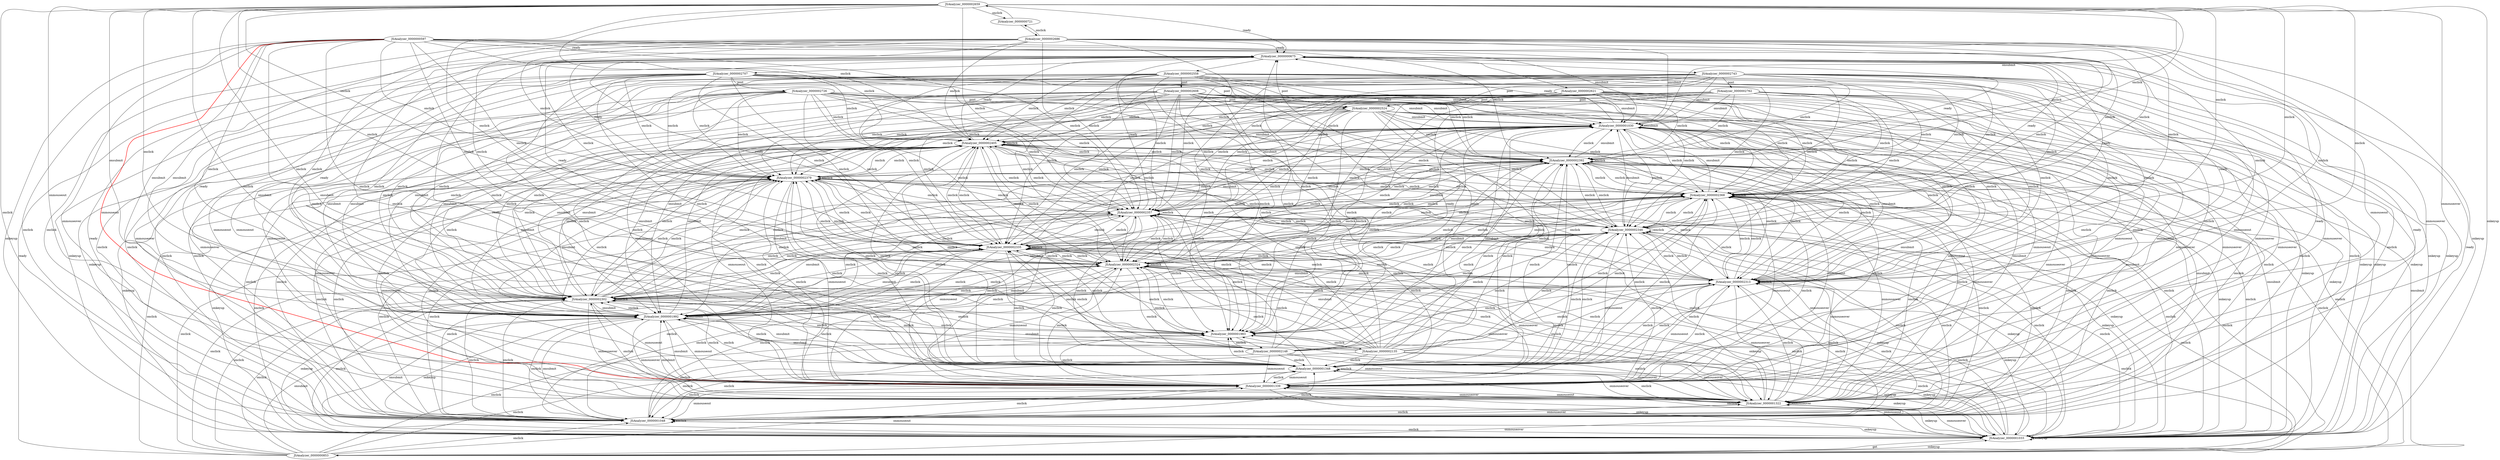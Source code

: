 digraph FSM {
JSAnalyzer_0000000597;
JSAnalyzer_0000000675;
JSAnalyzer_0000000721;
JSAnalyzer_0000000853;
JSAnalyzer_0000001030;
JSAnalyzer_0000001033;
JSAnalyzer_0000001048;
JSAnalyzer_0000001322;
JSAnalyzer_0000001339;
JSAnalyzer_0000001348;
JSAnalyzer_0000001983;
JSAnalyzer_0000001992;
JSAnalyzer_0000002135;
JSAnalyzer_0000002148;
JSAnalyzer_0000002302;
JSAnalyzer_0000002313;
JSAnalyzer_0000002324;
JSAnalyzer_0000002335;
JSAnalyzer_0000002346;
JSAnalyzer_0000002357;
JSAnalyzer_0000002368;
JSAnalyzer_0000002379;
JSAnalyzer_0000002392;
JSAnalyzer_0000002405;
JSAnalyzer_0000002524;
JSAnalyzer_0000002558;
JSAnalyzer_0000002608;
JSAnalyzer_0000002621;
JSAnalyzer_0000002659;
JSAnalyzer_0000002686;
JSAnalyzer_0000002707;
JSAnalyzer_0000002726;
JSAnalyzer_0000002743;
JSAnalyzer_0000002762;
JSAnalyzer_0000001983 -> JSAnalyzer_0000002135 []
JSAnalyzer_0000001983 -> JSAnalyzer_0000002148 []
JSAnalyzer_0000000675 -> JSAnalyzer_0000002558 []
JSAnalyzer_0000000675 -> JSAnalyzer_0000002621 []
JSAnalyzer_0000000721 -> JSAnalyzer_0000002659 []
JSAnalyzer_0000000721 -> JSAnalyzer_0000002686 []
JSAnalyzer_0000000675 -> JSAnalyzer_0000002707 []
JSAnalyzer_0000000675 -> JSAnalyzer_0000002743 []
JSAnalyzer_0000000597 -> JSAnalyzer_0000001030 [label="onsubmit"]
JSAnalyzer_0000000597 -> JSAnalyzer_0000001033 [label="onkeyup"]
JSAnalyzer_0000000597 -> JSAnalyzer_0000001048 [label="onclick"]
JSAnalyzer_0000000597 -> JSAnalyzer_0000001322 [label="onmouseover"]
JSAnalyzer_0000000597 -> JSAnalyzer_0000001339 [label="onmouseout",style=bold,color=red]
JSAnalyzer_0000000597 -> JSAnalyzer_0000001348 [label="onclick"]
JSAnalyzer_0000000597 -> JSAnalyzer_0000001983 [label="onclick"]
JSAnalyzer_0000000597 -> JSAnalyzer_0000001992 [label="onsubmit"]
JSAnalyzer_0000000597 -> JSAnalyzer_0000002302 [label="onclick"]
JSAnalyzer_0000000597 -> JSAnalyzer_0000002313 [label="onclick"]
JSAnalyzer_0000000597 -> JSAnalyzer_0000002324 [label="onclick"]
JSAnalyzer_0000000597 -> JSAnalyzer_0000002335 [label="onclick"]
JSAnalyzer_0000000597 -> JSAnalyzer_0000002346 [label="onclick"]
JSAnalyzer_0000000597 -> JSAnalyzer_0000002357 [label="onclick"]
JSAnalyzer_0000000597 -> JSAnalyzer_0000002368 [label="onclick"]
JSAnalyzer_0000000597 -> JSAnalyzer_0000002379 [label="onclick"]
JSAnalyzer_0000000597 -> JSAnalyzer_0000002392 [label="onclick"]
JSAnalyzer_0000000597 -> JSAnalyzer_0000002405 [label="onclick"]
JSAnalyzer_0000000597 -> JSAnalyzer_0000000675 [label="ready"]
JSAnalyzer_0000000853 -> JSAnalyzer_0000001030 [label="onsubmit"]
JSAnalyzer_0000000853 -> JSAnalyzer_0000001033 [label="onkeyup"]
JSAnalyzer_0000000853 -> JSAnalyzer_0000001048 [label="onclick"]
JSAnalyzer_0000000853 -> JSAnalyzer_0000001322 [label="onmouseover"]
JSAnalyzer_0000000853 -> JSAnalyzer_0000001339 [label="onmouseout"]
JSAnalyzer_0000000853 -> JSAnalyzer_0000001348 [label="onclick"]
JSAnalyzer_0000000853 -> JSAnalyzer_0000001983 [label="onclick"]
JSAnalyzer_0000000853 -> JSAnalyzer_0000001992 [label="onsubmit"]
JSAnalyzer_0000000853 -> JSAnalyzer_0000002302 [label="onclick"]
JSAnalyzer_0000000853 -> JSAnalyzer_0000002313 [label="onclick"]
JSAnalyzer_0000000853 -> JSAnalyzer_0000002324 [label="onclick"]
JSAnalyzer_0000000853 -> JSAnalyzer_0000002335 [label="onclick"]
JSAnalyzer_0000000853 -> JSAnalyzer_0000002346 [label="onclick"]
JSAnalyzer_0000000853 -> JSAnalyzer_0000002357 [label="onclick"]
JSAnalyzer_0000000853 -> JSAnalyzer_0000002368 [label="onclick"]
JSAnalyzer_0000000853 -> JSAnalyzer_0000002379 [label="onclick"]
JSAnalyzer_0000000853 -> JSAnalyzer_0000002392 [label="onclick"]
JSAnalyzer_0000000853 -> JSAnalyzer_0000002405 [label="onclick"]
JSAnalyzer_0000000853 -> JSAnalyzer_0000000675 [label="ready"]
JSAnalyzer_0000001030 -> JSAnalyzer_0000001030 [label="onsubmit"]
JSAnalyzer_0000001030 -> JSAnalyzer_0000001033 [label="onkeyup"]
JSAnalyzer_0000001030 -> JSAnalyzer_0000001048 [label="onclick"]
JSAnalyzer_0000001030 -> JSAnalyzer_0000001322 [label="onmouseover"]
JSAnalyzer_0000001030 -> JSAnalyzer_0000001339 [label="onmouseout"]
JSAnalyzer_0000001030 -> JSAnalyzer_0000001348 [label="onclick"]
JSAnalyzer_0000001030 -> JSAnalyzer_0000001983 [label="onclick"]
JSAnalyzer_0000001030 -> JSAnalyzer_0000001992 [label="onsubmit"]
JSAnalyzer_0000001030 -> JSAnalyzer_0000002302 [label="onclick"]
JSAnalyzer_0000001030 -> JSAnalyzer_0000002313 [label="onclick"]
JSAnalyzer_0000001030 -> JSAnalyzer_0000002324 [label="onclick"]
JSAnalyzer_0000001030 -> JSAnalyzer_0000002335 [label="onclick"]
JSAnalyzer_0000001030 -> JSAnalyzer_0000002346 [label="onclick"]
JSAnalyzer_0000001030 -> JSAnalyzer_0000002357 [label="onclick"]
JSAnalyzer_0000001030 -> JSAnalyzer_0000002368 [label="onclick"]
JSAnalyzer_0000001030 -> JSAnalyzer_0000002379 [label="onclick"]
JSAnalyzer_0000001030 -> JSAnalyzer_0000002392 [label="onclick"]
JSAnalyzer_0000001030 -> JSAnalyzer_0000002405 [label="onclick"]
JSAnalyzer_0000001030 -> JSAnalyzer_0000000675 [label="ready"]
JSAnalyzer_0000001033 -> JSAnalyzer_0000000853 [label="get"]
JSAnalyzer_0000001033 -> JSAnalyzer_0000001030 [label="onsubmit"]
JSAnalyzer_0000001033 -> JSAnalyzer_0000001033 [label="onkeyup"]
JSAnalyzer_0000001033 -> JSAnalyzer_0000001048 [label="onclick"]
JSAnalyzer_0000001033 -> JSAnalyzer_0000001322 [label="onmouseover"]
JSAnalyzer_0000001033 -> JSAnalyzer_0000001339 [label="onmouseout"]
JSAnalyzer_0000001033 -> JSAnalyzer_0000001348 [label="onclick"]
JSAnalyzer_0000001033 -> JSAnalyzer_0000001983 [label="onclick"]
JSAnalyzer_0000001033 -> JSAnalyzer_0000001992 [label="onsubmit"]
JSAnalyzer_0000001033 -> JSAnalyzer_0000002302 [label="onclick"]
JSAnalyzer_0000001033 -> JSAnalyzer_0000002313 [label="onclick"]
JSAnalyzer_0000001033 -> JSAnalyzer_0000002324 [label="onclick"]
JSAnalyzer_0000001033 -> JSAnalyzer_0000002335 [label="onclick"]
JSAnalyzer_0000001033 -> JSAnalyzer_0000002346 [label="onclick"]
JSAnalyzer_0000001033 -> JSAnalyzer_0000002357 [label="onclick"]
JSAnalyzer_0000001033 -> JSAnalyzer_0000002368 [label="onclick"]
JSAnalyzer_0000001033 -> JSAnalyzer_0000002379 [label="onclick"]
JSAnalyzer_0000001033 -> JSAnalyzer_0000002392 [label="onclick"]
JSAnalyzer_0000001033 -> JSAnalyzer_0000002405 [label="onclick"]
JSAnalyzer_0000001033 -> JSAnalyzer_0000000675 [label="ready"]
JSAnalyzer_0000001048 -> JSAnalyzer_0000001030 [label="onsubmit"]
JSAnalyzer_0000001048 -> JSAnalyzer_0000001033 [label="onkeyup"]
JSAnalyzer_0000001048 -> JSAnalyzer_0000001048 [label="onclick"]
JSAnalyzer_0000001048 -> JSAnalyzer_0000001322 [label="onmouseover"]
JSAnalyzer_0000001048 -> JSAnalyzer_0000001339 [label="onmouseout"]
JSAnalyzer_0000001048 -> JSAnalyzer_0000001348 [label="onclick"]
JSAnalyzer_0000001048 -> JSAnalyzer_0000001983 [label="onclick"]
JSAnalyzer_0000001048 -> JSAnalyzer_0000001992 [label="onsubmit"]
JSAnalyzer_0000001048 -> JSAnalyzer_0000002302 [label="onclick"]
JSAnalyzer_0000001048 -> JSAnalyzer_0000002313 [label="onclick"]
JSAnalyzer_0000001048 -> JSAnalyzer_0000002324 [label="onclick"]
JSAnalyzer_0000001048 -> JSAnalyzer_0000002335 [label="onclick"]
JSAnalyzer_0000001048 -> JSAnalyzer_0000002346 [label="onclick"]
JSAnalyzer_0000001048 -> JSAnalyzer_0000002357 [label="onclick"]
JSAnalyzer_0000001048 -> JSAnalyzer_0000002368 [label="onclick"]
JSAnalyzer_0000001048 -> JSAnalyzer_0000002379 [label="onclick"]
JSAnalyzer_0000001048 -> JSAnalyzer_0000002392 [label="onclick"]
JSAnalyzer_0000001048 -> JSAnalyzer_0000002405 [label="onclick"]
JSAnalyzer_0000001048 -> JSAnalyzer_0000000675 [label="ready"]
JSAnalyzer_0000001322 -> JSAnalyzer_0000001030 [label="onsubmit"]
JSAnalyzer_0000001322 -> JSAnalyzer_0000001033 [label="onkeyup"]
JSAnalyzer_0000001322 -> JSAnalyzer_0000001048 [label="onclick"]
JSAnalyzer_0000001322 -> JSAnalyzer_0000001322 [label="onmouseover"]
JSAnalyzer_0000001322 -> JSAnalyzer_0000001339 [label="onmouseout"]
JSAnalyzer_0000001322 -> JSAnalyzer_0000001348 [label="onclick"]
JSAnalyzer_0000001322 -> JSAnalyzer_0000001983 [label="onclick"]
JSAnalyzer_0000001322 -> JSAnalyzer_0000001992 [label="onsubmit"]
JSAnalyzer_0000001322 -> JSAnalyzer_0000002302 [label="onclick"]
JSAnalyzer_0000001322 -> JSAnalyzer_0000002313 [label="onclick"]
JSAnalyzer_0000001322 -> JSAnalyzer_0000002324 [label="onclick"]
JSAnalyzer_0000001322 -> JSAnalyzer_0000002335 [label="onclick"]
JSAnalyzer_0000001322 -> JSAnalyzer_0000002346 [label="onclick"]
JSAnalyzer_0000001322 -> JSAnalyzer_0000002357 [label="onclick"]
JSAnalyzer_0000001322 -> JSAnalyzer_0000002368 [label="onclick"]
JSAnalyzer_0000001322 -> JSAnalyzer_0000002379 [label="onclick"]
JSAnalyzer_0000001322 -> JSAnalyzer_0000002392 [label="onclick"]
JSAnalyzer_0000001322 -> JSAnalyzer_0000002405 [label="onclick"]
JSAnalyzer_0000001322 -> JSAnalyzer_0000000675 [label="ready"]
JSAnalyzer_0000001339 -> JSAnalyzer_0000001030 [label="onsubmit"]
JSAnalyzer_0000001339 -> JSAnalyzer_0000001033 [label="onkeyup"]
JSAnalyzer_0000001339 -> JSAnalyzer_0000001048 [label="onclick"]
JSAnalyzer_0000001339 -> JSAnalyzer_0000001322 [label="onmouseover"]
JSAnalyzer_0000001339 -> JSAnalyzer_0000001339 [label="onmouseout"]
JSAnalyzer_0000001339 -> JSAnalyzer_0000001348 [label="onclick"]
JSAnalyzer_0000001339 -> JSAnalyzer_0000001983 [label="onclick"]
JSAnalyzer_0000001339 -> JSAnalyzer_0000001992 [label="onsubmit"]
JSAnalyzer_0000001339 -> JSAnalyzer_0000002302 [label="onclick"]
JSAnalyzer_0000001339 -> JSAnalyzer_0000002313 [label="onclick"]
JSAnalyzer_0000001339 -> JSAnalyzer_0000002324 [label="onclick"]
JSAnalyzer_0000001339 -> JSAnalyzer_0000002335 [label="onclick"]
JSAnalyzer_0000001339 -> JSAnalyzer_0000002346 [label="onclick"]
JSAnalyzer_0000001339 -> JSAnalyzer_0000002357 [label="onclick"]
JSAnalyzer_0000001339 -> JSAnalyzer_0000002368 [label="onclick"]
JSAnalyzer_0000001339 -> JSAnalyzer_0000002379 [label="onclick"]
JSAnalyzer_0000001339 -> JSAnalyzer_0000002392 [label="onclick"]
JSAnalyzer_0000001339 -> JSAnalyzer_0000002405 [label="onclick"]
JSAnalyzer_0000001339 -> JSAnalyzer_0000000675 [label="ready"]
JSAnalyzer_0000001348 -> JSAnalyzer_0000001030 [label="onsubmit"]
JSAnalyzer_0000001348 -> JSAnalyzer_0000001033 [label="onkeyup"]
JSAnalyzer_0000001348 -> JSAnalyzer_0000001048 [label="onclick"]
JSAnalyzer_0000001348 -> JSAnalyzer_0000001322 [label="onmouseover"]
JSAnalyzer_0000001348 -> JSAnalyzer_0000001339 [label="onmouseout"]
JSAnalyzer_0000001348 -> JSAnalyzer_0000001348 [label="onclick"]
JSAnalyzer_0000001348 -> JSAnalyzer_0000001983 [label="onclick"]
JSAnalyzer_0000001348 -> JSAnalyzer_0000001992 [label="onsubmit"]
JSAnalyzer_0000001348 -> JSAnalyzer_0000002302 [label="onclick"]
JSAnalyzer_0000001348 -> JSAnalyzer_0000002313 [label="onclick"]
JSAnalyzer_0000001348 -> JSAnalyzer_0000002324 [label="onclick"]
JSAnalyzer_0000001348 -> JSAnalyzer_0000002335 [label="onclick"]
JSAnalyzer_0000001348 -> JSAnalyzer_0000002346 [label="onclick"]
JSAnalyzer_0000001348 -> JSAnalyzer_0000002357 [label="onclick"]
JSAnalyzer_0000001348 -> JSAnalyzer_0000002368 [label="onclick"]
JSAnalyzer_0000001348 -> JSAnalyzer_0000002379 [label="onclick"]
JSAnalyzer_0000001348 -> JSAnalyzer_0000002392 [label="onclick"]
JSAnalyzer_0000001348 -> JSAnalyzer_0000002405 [label="onclick"]
JSAnalyzer_0000001348 -> JSAnalyzer_0000000675 [label="ready"]
JSAnalyzer_0000001992 -> JSAnalyzer_0000001030 [label="onsubmit"]
JSAnalyzer_0000001992 -> JSAnalyzer_0000001033 [label="onkeyup"]
JSAnalyzer_0000001992 -> JSAnalyzer_0000001048 [label="onclick"]
JSAnalyzer_0000001992 -> JSAnalyzer_0000001322 [label="onmouseover"]
JSAnalyzer_0000001992 -> JSAnalyzer_0000001339 [label="onmouseout"]
JSAnalyzer_0000001992 -> JSAnalyzer_0000001348 [label="onclick"]
JSAnalyzer_0000001992 -> JSAnalyzer_0000001983 [label="onclick"]
JSAnalyzer_0000001992 -> JSAnalyzer_0000001992 [label="onsubmit"]
JSAnalyzer_0000001992 -> JSAnalyzer_0000002302 [label="onclick"]
JSAnalyzer_0000001992 -> JSAnalyzer_0000002313 [label="onclick"]
JSAnalyzer_0000001992 -> JSAnalyzer_0000002324 [label="onclick"]
JSAnalyzer_0000001992 -> JSAnalyzer_0000002335 [label="onclick"]
JSAnalyzer_0000001992 -> JSAnalyzer_0000002346 [label="onclick"]
JSAnalyzer_0000001992 -> JSAnalyzer_0000002357 [label="onclick"]
JSAnalyzer_0000001992 -> JSAnalyzer_0000002368 [label="onclick"]
JSAnalyzer_0000001992 -> JSAnalyzer_0000002379 [label="onclick"]
JSAnalyzer_0000001992 -> JSAnalyzer_0000002392 [label="onclick"]
JSAnalyzer_0000001992 -> JSAnalyzer_0000002405 [label="onclick"]
JSAnalyzer_0000001992 -> JSAnalyzer_0000000675 [label="ready"]
JSAnalyzer_0000002135 -> JSAnalyzer_0000001030 [label="onsubmit"]
JSAnalyzer_0000002135 -> JSAnalyzer_0000001033 [label="onkeyup"]
JSAnalyzer_0000002135 -> JSAnalyzer_0000001048 [label="onclick"]
JSAnalyzer_0000002135 -> JSAnalyzer_0000001322 [label="onmouseover"]
JSAnalyzer_0000002135 -> JSAnalyzer_0000001339 [label="onmouseout"]
JSAnalyzer_0000002135 -> JSAnalyzer_0000001348 [label="onclick"]
JSAnalyzer_0000002135 -> JSAnalyzer_0000001983 [label="onclick"]
JSAnalyzer_0000002135 -> JSAnalyzer_0000001992 [label="onsubmit"]
JSAnalyzer_0000002135 -> JSAnalyzer_0000002302 [label="onclick"]
JSAnalyzer_0000002135 -> JSAnalyzer_0000002313 [label="onclick"]
JSAnalyzer_0000002135 -> JSAnalyzer_0000002324 [label="onclick"]
JSAnalyzer_0000002135 -> JSAnalyzer_0000002335 [label="onclick"]
JSAnalyzer_0000002135 -> JSAnalyzer_0000002346 [label="onclick"]
JSAnalyzer_0000002135 -> JSAnalyzer_0000002357 [label="onclick"]
JSAnalyzer_0000002135 -> JSAnalyzer_0000002368 [label="onclick"]
JSAnalyzer_0000002135 -> JSAnalyzer_0000002379 [label="onclick"]
JSAnalyzer_0000002135 -> JSAnalyzer_0000002392 [label="onclick"]
JSAnalyzer_0000002135 -> JSAnalyzer_0000002405 [label="onclick"]
JSAnalyzer_0000002135 -> JSAnalyzer_0000000675 [label="ready"]
JSAnalyzer_0000002148 -> JSAnalyzer_0000001030 [label="onsubmit"]
JSAnalyzer_0000002148 -> JSAnalyzer_0000001033 [label="onkeyup"]
JSAnalyzer_0000002148 -> JSAnalyzer_0000001048 [label="onclick"]
JSAnalyzer_0000002148 -> JSAnalyzer_0000001322 [label="onmouseover"]
JSAnalyzer_0000002148 -> JSAnalyzer_0000001339 [label="onmouseout"]
JSAnalyzer_0000002148 -> JSAnalyzer_0000001348 [label="onclick"]
JSAnalyzer_0000002148 -> JSAnalyzer_0000001983 [label="onclick"]
JSAnalyzer_0000002148 -> JSAnalyzer_0000001992 [label="onsubmit"]
JSAnalyzer_0000002148 -> JSAnalyzer_0000002302 [label="onclick"]
JSAnalyzer_0000002148 -> JSAnalyzer_0000002313 [label="onclick"]
JSAnalyzer_0000002148 -> JSAnalyzer_0000002324 [label="onclick"]
JSAnalyzer_0000002148 -> JSAnalyzer_0000002335 [label="onclick"]
JSAnalyzer_0000002148 -> JSAnalyzer_0000002346 [label="onclick"]
JSAnalyzer_0000002148 -> JSAnalyzer_0000002357 [label="onclick"]
JSAnalyzer_0000002148 -> JSAnalyzer_0000002368 [label="onclick"]
JSAnalyzer_0000002148 -> JSAnalyzer_0000002379 [label="onclick"]
JSAnalyzer_0000002148 -> JSAnalyzer_0000002392 [label="onclick"]
JSAnalyzer_0000002148 -> JSAnalyzer_0000002405 [label="onclick"]
JSAnalyzer_0000002148 -> JSAnalyzer_0000000675 [label="ready"]
JSAnalyzer_0000002302 -> JSAnalyzer_0000001030 [label="onsubmit"]
JSAnalyzer_0000002302 -> JSAnalyzer_0000001033 [label="onkeyup"]
JSAnalyzer_0000002302 -> JSAnalyzer_0000001048 [label="onclick"]
JSAnalyzer_0000002302 -> JSAnalyzer_0000001322 [label="onmouseover"]
JSAnalyzer_0000002302 -> JSAnalyzer_0000001339 [label="onmouseout"]
JSAnalyzer_0000002302 -> JSAnalyzer_0000001348 [label="onclick"]
JSAnalyzer_0000002302 -> JSAnalyzer_0000001983 [label="onclick"]
JSAnalyzer_0000002302 -> JSAnalyzer_0000001992 [label="onsubmit"]
JSAnalyzer_0000002302 -> JSAnalyzer_0000002302 [label="onclick"]
JSAnalyzer_0000002302 -> JSAnalyzer_0000002313 [label="onclick"]
JSAnalyzer_0000002302 -> JSAnalyzer_0000002324 [label="onclick"]
JSAnalyzer_0000002302 -> JSAnalyzer_0000002335 [label="onclick"]
JSAnalyzer_0000002302 -> JSAnalyzer_0000002346 [label="onclick"]
JSAnalyzer_0000002302 -> JSAnalyzer_0000002357 [label="onclick"]
JSAnalyzer_0000002302 -> JSAnalyzer_0000002368 [label="onclick"]
JSAnalyzer_0000002302 -> JSAnalyzer_0000002379 [label="onclick"]
JSAnalyzer_0000002302 -> JSAnalyzer_0000002392 [label="onclick"]
JSAnalyzer_0000002302 -> JSAnalyzer_0000002405 [label="onclick"]
JSAnalyzer_0000002302 -> JSAnalyzer_0000000675 [label="ready"]
JSAnalyzer_0000002313 -> JSAnalyzer_0000001030 [label="onsubmit"]
JSAnalyzer_0000002313 -> JSAnalyzer_0000001033 [label="onkeyup"]
JSAnalyzer_0000002313 -> JSAnalyzer_0000001048 [label="onclick"]
JSAnalyzer_0000002313 -> JSAnalyzer_0000001322 [label="onmouseover"]
JSAnalyzer_0000002313 -> JSAnalyzer_0000001339 [label="onmouseout"]
JSAnalyzer_0000002313 -> JSAnalyzer_0000001348 [label="onclick"]
JSAnalyzer_0000002313 -> JSAnalyzer_0000001983 [label="onclick"]
JSAnalyzer_0000002313 -> JSAnalyzer_0000001992 [label="onsubmit"]
JSAnalyzer_0000002313 -> JSAnalyzer_0000002302 [label="onclick"]
JSAnalyzer_0000002313 -> JSAnalyzer_0000002313 [label="onclick"]
JSAnalyzer_0000002313 -> JSAnalyzer_0000002324 [label="onclick"]
JSAnalyzer_0000002313 -> JSAnalyzer_0000002335 [label="onclick"]
JSAnalyzer_0000002313 -> JSAnalyzer_0000002346 [label="onclick"]
JSAnalyzer_0000002313 -> JSAnalyzer_0000002357 [label="onclick"]
JSAnalyzer_0000002313 -> JSAnalyzer_0000002368 [label="onclick"]
JSAnalyzer_0000002313 -> JSAnalyzer_0000002379 [label="onclick"]
JSAnalyzer_0000002313 -> JSAnalyzer_0000002392 [label="onclick"]
JSAnalyzer_0000002313 -> JSAnalyzer_0000002405 [label="onclick"]
JSAnalyzer_0000002313 -> JSAnalyzer_0000000675 [label="ready"]
JSAnalyzer_0000002324 -> JSAnalyzer_0000001030 [label="onsubmit"]
JSAnalyzer_0000002324 -> JSAnalyzer_0000001033 [label="onkeyup"]
JSAnalyzer_0000002324 -> JSAnalyzer_0000001048 [label="onclick"]
JSAnalyzer_0000002324 -> JSAnalyzer_0000001322 [label="onmouseover"]
JSAnalyzer_0000002324 -> JSAnalyzer_0000001339 [label="onmouseout"]
JSAnalyzer_0000002324 -> JSAnalyzer_0000001348 [label="onclick"]
JSAnalyzer_0000002324 -> JSAnalyzer_0000001983 [label="onclick"]
JSAnalyzer_0000002324 -> JSAnalyzer_0000001992 [label="onsubmit"]
JSAnalyzer_0000002324 -> JSAnalyzer_0000002302 [label="onclick"]
JSAnalyzer_0000002324 -> JSAnalyzer_0000002313 [label="onclick"]
JSAnalyzer_0000002324 -> JSAnalyzer_0000002324 [label="onclick"]
JSAnalyzer_0000002324 -> JSAnalyzer_0000002335 [label="onclick"]
JSAnalyzer_0000002324 -> JSAnalyzer_0000002346 [label="onclick"]
JSAnalyzer_0000002324 -> JSAnalyzer_0000002357 [label="onclick"]
JSAnalyzer_0000002324 -> JSAnalyzer_0000002368 [label="onclick"]
JSAnalyzer_0000002324 -> JSAnalyzer_0000002379 [label="onclick"]
JSAnalyzer_0000002324 -> JSAnalyzer_0000002392 [label="onclick"]
JSAnalyzer_0000002324 -> JSAnalyzer_0000002405 [label="onclick"]
JSAnalyzer_0000002324 -> JSAnalyzer_0000000675 [label="ready"]
JSAnalyzer_0000002335 -> JSAnalyzer_0000001030 [label="onsubmit"]
JSAnalyzer_0000002335 -> JSAnalyzer_0000001033 [label="onkeyup"]
JSAnalyzer_0000002335 -> JSAnalyzer_0000001048 [label="onclick"]
JSAnalyzer_0000002335 -> JSAnalyzer_0000001322 [label="onmouseover"]
JSAnalyzer_0000002335 -> JSAnalyzer_0000001339 [label="onmouseout"]
JSAnalyzer_0000002335 -> JSAnalyzer_0000001348 [label="onclick"]
JSAnalyzer_0000002335 -> JSAnalyzer_0000001983 [label="onclick"]
JSAnalyzer_0000002335 -> JSAnalyzer_0000001992 [label="onsubmit"]
JSAnalyzer_0000002335 -> JSAnalyzer_0000002302 [label="onclick"]
JSAnalyzer_0000002335 -> JSAnalyzer_0000002313 [label="onclick"]
JSAnalyzer_0000002335 -> JSAnalyzer_0000002324 [label="onclick"]
JSAnalyzer_0000002335 -> JSAnalyzer_0000002335 [label="onclick"]
JSAnalyzer_0000002335 -> JSAnalyzer_0000002346 [label="onclick"]
JSAnalyzer_0000002335 -> JSAnalyzer_0000002357 [label="onclick"]
JSAnalyzer_0000002335 -> JSAnalyzer_0000002368 [label="onclick"]
JSAnalyzer_0000002335 -> JSAnalyzer_0000002379 [label="onclick"]
JSAnalyzer_0000002335 -> JSAnalyzer_0000002392 [label="onclick"]
JSAnalyzer_0000002335 -> JSAnalyzer_0000002405 [label="onclick"]
JSAnalyzer_0000002335 -> JSAnalyzer_0000000675 [label="ready"]
JSAnalyzer_0000002346 -> JSAnalyzer_0000001030 [label="onsubmit"]
JSAnalyzer_0000002346 -> JSAnalyzer_0000001033 [label="onkeyup"]
JSAnalyzer_0000002346 -> JSAnalyzer_0000001048 [label="onclick"]
JSAnalyzer_0000002346 -> JSAnalyzer_0000001322 [label="onmouseover"]
JSAnalyzer_0000002346 -> JSAnalyzer_0000001339 [label="onmouseout"]
JSAnalyzer_0000002346 -> JSAnalyzer_0000001348 [label="onclick"]
JSAnalyzer_0000002346 -> JSAnalyzer_0000001983 [label="onclick"]
JSAnalyzer_0000002346 -> JSAnalyzer_0000001992 [label="onsubmit"]
JSAnalyzer_0000002346 -> JSAnalyzer_0000002302 [label="onclick"]
JSAnalyzer_0000002346 -> JSAnalyzer_0000002313 [label="onclick"]
JSAnalyzer_0000002346 -> JSAnalyzer_0000002324 [label="onclick"]
JSAnalyzer_0000002346 -> JSAnalyzer_0000002335 [label="onclick"]
JSAnalyzer_0000002346 -> JSAnalyzer_0000002346 [label="onclick"]
JSAnalyzer_0000002346 -> JSAnalyzer_0000002357 [label="onclick"]
JSAnalyzer_0000002346 -> JSAnalyzer_0000002368 [label="onclick"]
JSAnalyzer_0000002346 -> JSAnalyzer_0000002379 [label="onclick"]
JSAnalyzer_0000002346 -> JSAnalyzer_0000002392 [label="onclick"]
JSAnalyzer_0000002346 -> JSAnalyzer_0000002405 [label="onclick"]
JSAnalyzer_0000002346 -> JSAnalyzer_0000000675 [label="ready"]
JSAnalyzer_0000002357 -> JSAnalyzer_0000001030 [label="onsubmit"]
JSAnalyzer_0000002357 -> JSAnalyzer_0000001033 [label="onkeyup"]
JSAnalyzer_0000002357 -> JSAnalyzer_0000001048 [label="onclick"]
JSAnalyzer_0000002357 -> JSAnalyzer_0000001322 [label="onmouseover"]
JSAnalyzer_0000002357 -> JSAnalyzer_0000001339 [label="onmouseout"]
JSAnalyzer_0000002357 -> JSAnalyzer_0000001348 [label="onclick"]
JSAnalyzer_0000002357 -> JSAnalyzer_0000001983 [label="onclick"]
JSAnalyzer_0000002357 -> JSAnalyzer_0000001992 [label="onsubmit"]
JSAnalyzer_0000002357 -> JSAnalyzer_0000002302 [label="onclick"]
JSAnalyzer_0000002357 -> JSAnalyzer_0000002313 [label="onclick"]
JSAnalyzer_0000002357 -> JSAnalyzer_0000002324 [label="onclick"]
JSAnalyzer_0000002357 -> JSAnalyzer_0000002335 [label="onclick"]
JSAnalyzer_0000002357 -> JSAnalyzer_0000002346 [label="onclick"]
JSAnalyzer_0000002357 -> JSAnalyzer_0000002357 [label="onclick"]
JSAnalyzer_0000002357 -> JSAnalyzer_0000002368 [label="onclick"]
JSAnalyzer_0000002357 -> JSAnalyzer_0000002379 [label="onclick"]
JSAnalyzer_0000002357 -> JSAnalyzer_0000002392 [label="onclick"]
JSAnalyzer_0000002357 -> JSAnalyzer_0000002405 [label="onclick"]
JSAnalyzer_0000002357 -> JSAnalyzer_0000000675 [label="ready"]
JSAnalyzer_0000002368 -> JSAnalyzer_0000001030 [label="onsubmit"]
JSAnalyzer_0000002368 -> JSAnalyzer_0000001033 [label="onkeyup"]
JSAnalyzer_0000002368 -> JSAnalyzer_0000001048 [label="onclick"]
JSAnalyzer_0000002368 -> JSAnalyzer_0000001322 [label="onmouseover"]
JSAnalyzer_0000002368 -> JSAnalyzer_0000001339 [label="onmouseout"]
JSAnalyzer_0000002368 -> JSAnalyzer_0000001348 [label="onclick"]
JSAnalyzer_0000002368 -> JSAnalyzer_0000001983 [label="onclick"]
JSAnalyzer_0000002368 -> JSAnalyzer_0000001992 [label="onsubmit"]
JSAnalyzer_0000002368 -> JSAnalyzer_0000002302 [label="onclick"]
JSAnalyzer_0000002368 -> JSAnalyzer_0000002313 [label="onclick"]
JSAnalyzer_0000002368 -> JSAnalyzer_0000002324 [label="onclick"]
JSAnalyzer_0000002368 -> JSAnalyzer_0000002335 [label="onclick"]
JSAnalyzer_0000002368 -> JSAnalyzer_0000002346 [label="onclick"]
JSAnalyzer_0000002368 -> JSAnalyzer_0000002357 [label="onclick"]
JSAnalyzer_0000002368 -> JSAnalyzer_0000002368 [label="onclick"]
JSAnalyzer_0000002368 -> JSAnalyzer_0000002379 [label="onclick"]
JSAnalyzer_0000002368 -> JSAnalyzer_0000002392 [label="onclick"]
JSAnalyzer_0000002368 -> JSAnalyzer_0000002405 [label="onclick"]
JSAnalyzer_0000002368 -> JSAnalyzer_0000000675 [label="ready"]
JSAnalyzer_0000002379 -> JSAnalyzer_0000001030 [label="onsubmit"]
JSAnalyzer_0000002379 -> JSAnalyzer_0000001033 [label="onkeyup"]
JSAnalyzer_0000002379 -> JSAnalyzer_0000001048 [label="onclick"]
JSAnalyzer_0000002379 -> JSAnalyzer_0000001322 [label="onmouseover"]
JSAnalyzer_0000002379 -> JSAnalyzer_0000001339 [label="onmouseout"]
JSAnalyzer_0000002379 -> JSAnalyzer_0000001348 [label="onclick"]
JSAnalyzer_0000002379 -> JSAnalyzer_0000001983 [label="onclick"]
JSAnalyzer_0000002379 -> JSAnalyzer_0000001992 [label="onsubmit"]
JSAnalyzer_0000002379 -> JSAnalyzer_0000002302 [label="onclick"]
JSAnalyzer_0000002379 -> JSAnalyzer_0000002313 [label="onclick"]
JSAnalyzer_0000002379 -> JSAnalyzer_0000002324 [label="onclick"]
JSAnalyzer_0000002379 -> JSAnalyzer_0000002335 [label="onclick"]
JSAnalyzer_0000002379 -> JSAnalyzer_0000002346 [label="onclick"]
JSAnalyzer_0000002379 -> JSAnalyzer_0000002357 [label="onclick"]
JSAnalyzer_0000002379 -> JSAnalyzer_0000002368 [label="onclick"]
JSAnalyzer_0000002379 -> JSAnalyzer_0000002379 [label="onclick"]
JSAnalyzer_0000002379 -> JSAnalyzer_0000002392 [label="onclick"]
JSAnalyzer_0000002379 -> JSAnalyzer_0000002405 [label="onclick"]
JSAnalyzer_0000002379 -> JSAnalyzer_0000000675 [label="ready"]
JSAnalyzer_0000002392 -> JSAnalyzer_0000001030 [label="onsubmit"]
JSAnalyzer_0000002392 -> JSAnalyzer_0000001033 [label="onkeyup"]
JSAnalyzer_0000002392 -> JSAnalyzer_0000001048 [label="onclick"]
JSAnalyzer_0000002392 -> JSAnalyzer_0000001322 [label="onmouseover"]
JSAnalyzer_0000002392 -> JSAnalyzer_0000001339 [label="onmouseout"]
JSAnalyzer_0000002392 -> JSAnalyzer_0000001348 [label="onclick"]
JSAnalyzer_0000002392 -> JSAnalyzer_0000001983 [label="onclick"]
JSAnalyzer_0000002392 -> JSAnalyzer_0000001992 [label="onsubmit"]
JSAnalyzer_0000002392 -> JSAnalyzer_0000002302 [label="onclick"]
JSAnalyzer_0000002392 -> JSAnalyzer_0000002313 [label="onclick"]
JSAnalyzer_0000002392 -> JSAnalyzer_0000002324 [label="onclick"]
JSAnalyzer_0000002392 -> JSAnalyzer_0000002335 [label="onclick"]
JSAnalyzer_0000002392 -> JSAnalyzer_0000002346 [label="onclick"]
JSAnalyzer_0000002392 -> JSAnalyzer_0000002357 [label="onclick"]
JSAnalyzer_0000002392 -> JSAnalyzer_0000002368 [label="onclick"]
JSAnalyzer_0000002392 -> JSAnalyzer_0000002379 [label="onclick"]
JSAnalyzer_0000002392 -> JSAnalyzer_0000002392 [label="onclick"]
JSAnalyzer_0000002392 -> JSAnalyzer_0000002405 [label="onclick"]
JSAnalyzer_0000002392 -> JSAnalyzer_0000000675 [label="ready"]
JSAnalyzer_0000002405 -> JSAnalyzer_0000001030 [label="onsubmit"]
JSAnalyzer_0000002405 -> JSAnalyzer_0000001033 [label="onkeyup"]
JSAnalyzer_0000002405 -> JSAnalyzer_0000001048 [label="onclick"]
JSAnalyzer_0000002405 -> JSAnalyzer_0000001322 [label="onmouseover"]
JSAnalyzer_0000002405 -> JSAnalyzer_0000001339 [label="onmouseout"]
JSAnalyzer_0000002405 -> JSAnalyzer_0000001348 [label="onclick"]
JSAnalyzer_0000002405 -> JSAnalyzer_0000001983 [label="onclick"]
JSAnalyzer_0000002405 -> JSAnalyzer_0000001992 [label="onsubmit"]
JSAnalyzer_0000002405 -> JSAnalyzer_0000002302 [label="onclick"]
JSAnalyzer_0000002405 -> JSAnalyzer_0000002313 [label="onclick"]
JSAnalyzer_0000002405 -> JSAnalyzer_0000002324 [label="onclick"]
JSAnalyzer_0000002405 -> JSAnalyzer_0000002335 [label="onclick"]
JSAnalyzer_0000002405 -> JSAnalyzer_0000002346 [label="onclick"]
JSAnalyzer_0000002405 -> JSAnalyzer_0000002357 [label="onclick"]
JSAnalyzer_0000002405 -> JSAnalyzer_0000002368 [label="onclick"]
JSAnalyzer_0000002405 -> JSAnalyzer_0000002379 [label="onclick"]
JSAnalyzer_0000002405 -> JSAnalyzer_0000002392 [label="onclick"]
JSAnalyzer_0000002405 -> JSAnalyzer_0000002405 [label="onclick"]
JSAnalyzer_0000002405 -> JSAnalyzer_0000000675 [label="ready"]
JSAnalyzer_0000002524 -> JSAnalyzer_0000001030 [label="onsubmit"]
JSAnalyzer_0000002524 -> JSAnalyzer_0000001033 [label="onkeyup"]
JSAnalyzer_0000002524 -> JSAnalyzer_0000001048 [label="onclick"]
JSAnalyzer_0000002524 -> JSAnalyzer_0000001322 [label="onmouseover"]
JSAnalyzer_0000002524 -> JSAnalyzer_0000001339 [label="onmouseout"]
JSAnalyzer_0000002524 -> JSAnalyzer_0000001348 [label="onclick"]
JSAnalyzer_0000002524 -> JSAnalyzer_0000001983 [label="onclick"]
JSAnalyzer_0000002524 -> JSAnalyzer_0000001992 [label="onsubmit"]
JSAnalyzer_0000002524 -> JSAnalyzer_0000002302 [label="onclick"]
JSAnalyzer_0000002524 -> JSAnalyzer_0000002313 [label="onclick"]
JSAnalyzer_0000002524 -> JSAnalyzer_0000002324 [label="onclick"]
JSAnalyzer_0000002524 -> JSAnalyzer_0000002335 [label="onclick"]
JSAnalyzer_0000002524 -> JSAnalyzer_0000002346 [label="onclick"]
JSAnalyzer_0000002524 -> JSAnalyzer_0000002357 [label="onclick"]
JSAnalyzer_0000002524 -> JSAnalyzer_0000002368 [label="onclick"]
JSAnalyzer_0000002524 -> JSAnalyzer_0000002379 [label="onclick"]
JSAnalyzer_0000002524 -> JSAnalyzer_0000002392 [label="onclick"]
JSAnalyzer_0000002524 -> JSAnalyzer_0000002405 [label="onclick"]
JSAnalyzer_0000002558 -> JSAnalyzer_0000002608 [label="post"]
JSAnalyzer_0000002558 -> JSAnalyzer_0000002524 [label="post"]
JSAnalyzer_0000002558 -> JSAnalyzer_0000001030 [label="onsubmit"]
JSAnalyzer_0000002558 -> JSAnalyzer_0000001033 [label="onkeyup"]
JSAnalyzer_0000002558 -> JSAnalyzer_0000001048 [label="onclick"]
JSAnalyzer_0000002558 -> JSAnalyzer_0000001322 [label="onmouseover"]
JSAnalyzer_0000002558 -> JSAnalyzer_0000001339 [label="onmouseout"]
JSAnalyzer_0000002558 -> JSAnalyzer_0000001348 [label="onclick"]
JSAnalyzer_0000002558 -> JSAnalyzer_0000001983 [label="onclick"]
JSAnalyzer_0000002558 -> JSAnalyzer_0000001992 [label="onsubmit"]
JSAnalyzer_0000002558 -> JSAnalyzer_0000002302 [label="onclick"]
JSAnalyzer_0000002558 -> JSAnalyzer_0000002313 [label="onclick"]
JSAnalyzer_0000002558 -> JSAnalyzer_0000002324 [label="onclick"]
JSAnalyzer_0000002558 -> JSAnalyzer_0000002335 [label="onclick"]
JSAnalyzer_0000002558 -> JSAnalyzer_0000002346 [label="onclick"]
JSAnalyzer_0000002558 -> JSAnalyzer_0000002357 [label="onclick"]
JSAnalyzer_0000002558 -> JSAnalyzer_0000002368 [label="onclick"]
JSAnalyzer_0000002558 -> JSAnalyzer_0000002379 [label="onclick"]
JSAnalyzer_0000002558 -> JSAnalyzer_0000002392 [label="onclick"]
JSAnalyzer_0000002558 -> JSAnalyzer_0000002405 [label="onclick"]
JSAnalyzer_0000002608 -> JSAnalyzer_0000002524 [label="post"]
JSAnalyzer_0000002608 -> JSAnalyzer_0000001030 [label="onsubmit"]
JSAnalyzer_0000002608 -> JSAnalyzer_0000001033 [label="onkeyup"]
JSAnalyzer_0000002608 -> JSAnalyzer_0000001048 [label="onclick"]
JSAnalyzer_0000002608 -> JSAnalyzer_0000001322 [label="onmouseover"]
JSAnalyzer_0000002608 -> JSAnalyzer_0000001339 [label="onmouseout"]
JSAnalyzer_0000002608 -> JSAnalyzer_0000001348 [label="onclick"]
JSAnalyzer_0000002608 -> JSAnalyzer_0000001983 [label="onclick"]
JSAnalyzer_0000002608 -> JSAnalyzer_0000001992 [label="onsubmit"]
JSAnalyzer_0000002608 -> JSAnalyzer_0000002302 [label="onclick"]
JSAnalyzer_0000002608 -> JSAnalyzer_0000002313 [label="onclick"]
JSAnalyzer_0000002608 -> JSAnalyzer_0000002324 [label="onclick"]
JSAnalyzer_0000002608 -> JSAnalyzer_0000002335 [label="onclick"]
JSAnalyzer_0000002608 -> JSAnalyzer_0000002346 [label="onclick"]
JSAnalyzer_0000002608 -> JSAnalyzer_0000002357 [label="onclick"]
JSAnalyzer_0000002608 -> JSAnalyzer_0000002368 [label="onclick"]
JSAnalyzer_0000002608 -> JSAnalyzer_0000002379 [label="onclick"]
JSAnalyzer_0000002608 -> JSAnalyzer_0000002392 [label="onclick"]
JSAnalyzer_0000002608 -> JSAnalyzer_0000002405 [label="onclick"]
JSAnalyzer_0000002621 -> JSAnalyzer_0000002524 [label="post"]
JSAnalyzer_0000002621 -> JSAnalyzer_0000001030 [label="onsubmit"]
JSAnalyzer_0000002621 -> JSAnalyzer_0000001033 [label="onkeyup"]
JSAnalyzer_0000002621 -> JSAnalyzer_0000001048 [label="onclick"]
JSAnalyzer_0000002621 -> JSAnalyzer_0000001322 [label="onmouseover"]
JSAnalyzer_0000002621 -> JSAnalyzer_0000001339 [label="onmouseout"]
JSAnalyzer_0000002621 -> JSAnalyzer_0000001348 [label="onclick"]
JSAnalyzer_0000002621 -> JSAnalyzer_0000001983 [label="onclick"]
JSAnalyzer_0000002621 -> JSAnalyzer_0000001992 [label="onsubmit"]
JSAnalyzer_0000002621 -> JSAnalyzer_0000002302 [label="onclick"]
JSAnalyzer_0000002621 -> JSAnalyzer_0000002313 [label="onclick"]
JSAnalyzer_0000002621 -> JSAnalyzer_0000002324 [label="onclick"]
JSAnalyzer_0000002621 -> JSAnalyzer_0000002335 [label="onclick"]
JSAnalyzer_0000002621 -> JSAnalyzer_0000002346 [label="onclick"]
JSAnalyzer_0000002621 -> JSAnalyzer_0000002357 [label="onclick"]
JSAnalyzer_0000002621 -> JSAnalyzer_0000002368 [label="onclick"]
JSAnalyzer_0000002621 -> JSAnalyzer_0000002379 [label="onclick"]
JSAnalyzer_0000002621 -> JSAnalyzer_0000002392 [label="onclick"]
JSAnalyzer_0000002621 -> JSAnalyzer_0000002405 [label="onclick"]
JSAnalyzer_0000002659 -> JSAnalyzer_0000000721 [label="onclick"]
JSAnalyzer_0000002659 -> JSAnalyzer_0000001030 [label="onsubmit"]
JSAnalyzer_0000002659 -> JSAnalyzer_0000001033 [label="onkeyup"]
JSAnalyzer_0000002659 -> JSAnalyzer_0000001048 [label="onclick"]
JSAnalyzer_0000002659 -> JSAnalyzer_0000001322 [label="onmouseover"]
JSAnalyzer_0000002659 -> JSAnalyzer_0000001339 [label="onmouseout"]
JSAnalyzer_0000002659 -> JSAnalyzer_0000001348 [label="onclick"]
JSAnalyzer_0000002659 -> JSAnalyzer_0000001983 [label="onclick"]
JSAnalyzer_0000002659 -> JSAnalyzer_0000001992 [label="onsubmit"]
JSAnalyzer_0000002659 -> JSAnalyzer_0000002302 [label="onclick"]
JSAnalyzer_0000002659 -> JSAnalyzer_0000002313 [label="onclick"]
JSAnalyzer_0000002659 -> JSAnalyzer_0000002324 [label="onclick"]
JSAnalyzer_0000002659 -> JSAnalyzer_0000002335 [label="onclick"]
JSAnalyzer_0000002659 -> JSAnalyzer_0000002346 [label="onclick"]
JSAnalyzer_0000002659 -> JSAnalyzer_0000002357 [label="onclick"]
JSAnalyzer_0000002659 -> JSAnalyzer_0000002368 [label="onclick"]
JSAnalyzer_0000002659 -> JSAnalyzer_0000002379 [label="onclick"]
JSAnalyzer_0000002659 -> JSAnalyzer_0000002392 [label="onclick"]
JSAnalyzer_0000002659 -> JSAnalyzer_0000002405 [label="onclick"]
JSAnalyzer_0000002659 -> JSAnalyzer_0000000675 [label="ready"]
JSAnalyzer_0000002686 -> JSAnalyzer_0000000721 [label="onclick"]
JSAnalyzer_0000002686 -> JSAnalyzer_0000001030 [label="onsubmit"]
JSAnalyzer_0000002686 -> JSAnalyzer_0000001033 [label="onkeyup"]
JSAnalyzer_0000002686 -> JSAnalyzer_0000001048 [label="onclick"]
JSAnalyzer_0000002686 -> JSAnalyzer_0000001322 [label="onmouseover"]
JSAnalyzer_0000002686 -> JSAnalyzer_0000001339 [label="onmouseout"]
JSAnalyzer_0000002686 -> JSAnalyzer_0000001348 [label="onclick"]
JSAnalyzer_0000002686 -> JSAnalyzer_0000001983 [label="onclick"]
JSAnalyzer_0000002686 -> JSAnalyzer_0000001992 [label="onsubmit"]
JSAnalyzer_0000002686 -> JSAnalyzer_0000002302 [label="onclick"]
JSAnalyzer_0000002686 -> JSAnalyzer_0000002313 [label="onclick"]
JSAnalyzer_0000002686 -> JSAnalyzer_0000002324 [label="onclick"]
JSAnalyzer_0000002686 -> JSAnalyzer_0000002335 [label="onclick"]
JSAnalyzer_0000002686 -> JSAnalyzer_0000002346 [label="onclick"]
JSAnalyzer_0000002686 -> JSAnalyzer_0000002357 [label="onclick"]
JSAnalyzer_0000002686 -> JSAnalyzer_0000002368 [label="onclick"]
JSAnalyzer_0000002686 -> JSAnalyzer_0000002379 [label="onclick"]
JSAnalyzer_0000002686 -> JSAnalyzer_0000002392 [label="onclick"]
JSAnalyzer_0000002686 -> JSAnalyzer_0000002405 [label="onclick"]
JSAnalyzer_0000002686 -> JSAnalyzer_0000000675 [label="ready"]
JSAnalyzer_0000002707 -> JSAnalyzer_0000002726 [label="post"]
JSAnalyzer_0000002707 -> JSAnalyzer_0000002524 [label="post"]
JSAnalyzer_0000002707 -> JSAnalyzer_0000001030 [label="onsubmit"]
JSAnalyzer_0000002707 -> JSAnalyzer_0000001033 [label="onkeyup"]
JSAnalyzer_0000002707 -> JSAnalyzer_0000001048 [label="onclick"]
JSAnalyzer_0000002707 -> JSAnalyzer_0000001322 [label="onmouseover"]
JSAnalyzer_0000002707 -> JSAnalyzer_0000001339 [label="onmouseout"]
JSAnalyzer_0000002707 -> JSAnalyzer_0000001348 [label="onclick"]
JSAnalyzer_0000002707 -> JSAnalyzer_0000001983 [label="onclick"]
JSAnalyzer_0000002707 -> JSAnalyzer_0000001992 [label="onsubmit"]
JSAnalyzer_0000002707 -> JSAnalyzer_0000002302 [label="onclick"]
JSAnalyzer_0000002707 -> JSAnalyzer_0000002313 [label="onclick"]
JSAnalyzer_0000002707 -> JSAnalyzer_0000002324 [label="onclick"]
JSAnalyzer_0000002707 -> JSAnalyzer_0000002335 [label="onclick"]
JSAnalyzer_0000002707 -> JSAnalyzer_0000002346 [label="onclick"]
JSAnalyzer_0000002707 -> JSAnalyzer_0000002357 [label="onclick"]
JSAnalyzer_0000002707 -> JSAnalyzer_0000002368 [label="onclick"]
JSAnalyzer_0000002707 -> JSAnalyzer_0000002379 [label="onclick"]
JSAnalyzer_0000002707 -> JSAnalyzer_0000002392 [label="onclick"]
JSAnalyzer_0000002707 -> JSAnalyzer_0000002405 [label="onclick"]
JSAnalyzer_0000002726 -> JSAnalyzer_0000002524 [label="post"]
JSAnalyzer_0000002726 -> JSAnalyzer_0000001030 [label="onsubmit"]
JSAnalyzer_0000002726 -> JSAnalyzer_0000001033 [label="onkeyup"]
JSAnalyzer_0000002726 -> JSAnalyzer_0000001048 [label="onclick"]
JSAnalyzer_0000002726 -> JSAnalyzer_0000001322 [label="onmouseover"]
JSAnalyzer_0000002726 -> JSAnalyzer_0000001339 [label="onmouseout"]
JSAnalyzer_0000002726 -> JSAnalyzer_0000001348 [label="onclick"]
JSAnalyzer_0000002726 -> JSAnalyzer_0000001983 [label="onclick"]
JSAnalyzer_0000002726 -> JSAnalyzer_0000001992 [label="onsubmit"]
JSAnalyzer_0000002726 -> JSAnalyzer_0000002302 [label="onclick"]
JSAnalyzer_0000002726 -> JSAnalyzer_0000002313 [label="onclick"]
JSAnalyzer_0000002726 -> JSAnalyzer_0000002324 [label="onclick"]
JSAnalyzer_0000002726 -> JSAnalyzer_0000002335 [label="onclick"]
JSAnalyzer_0000002726 -> JSAnalyzer_0000002346 [label="onclick"]
JSAnalyzer_0000002726 -> JSAnalyzer_0000002357 [label="onclick"]
JSAnalyzer_0000002726 -> JSAnalyzer_0000002368 [label="onclick"]
JSAnalyzer_0000002726 -> JSAnalyzer_0000002379 [label="onclick"]
JSAnalyzer_0000002726 -> JSAnalyzer_0000002392 [label="onclick"]
JSAnalyzer_0000002726 -> JSAnalyzer_0000002405 [label="onclick"]
JSAnalyzer_0000002743 -> JSAnalyzer_0000002762 [label="post"]
JSAnalyzer_0000002743 -> JSAnalyzer_0000002524 [label="post"]
JSAnalyzer_0000002743 -> JSAnalyzer_0000001030 [label="onsubmit"]
JSAnalyzer_0000002743 -> JSAnalyzer_0000001033 [label="onkeyup"]
JSAnalyzer_0000002743 -> JSAnalyzer_0000001048 [label="onclick"]
JSAnalyzer_0000002743 -> JSAnalyzer_0000001322 [label="onmouseover"]
JSAnalyzer_0000002743 -> JSAnalyzer_0000001339 [label="onmouseout"]
JSAnalyzer_0000002743 -> JSAnalyzer_0000001348 [label="onclick"]
JSAnalyzer_0000002743 -> JSAnalyzer_0000001983 [label="onclick"]
JSAnalyzer_0000002743 -> JSAnalyzer_0000001992 [label="onsubmit"]
JSAnalyzer_0000002743 -> JSAnalyzer_0000002302 [label="onclick"]
JSAnalyzer_0000002743 -> JSAnalyzer_0000002313 [label="onclick"]
JSAnalyzer_0000002743 -> JSAnalyzer_0000002324 [label="onclick"]
JSAnalyzer_0000002743 -> JSAnalyzer_0000002335 [label="onclick"]
JSAnalyzer_0000002743 -> JSAnalyzer_0000002346 [label="onclick"]
JSAnalyzer_0000002743 -> JSAnalyzer_0000002357 [label="onclick"]
JSAnalyzer_0000002743 -> JSAnalyzer_0000002368 [label="onclick"]
JSAnalyzer_0000002743 -> JSAnalyzer_0000002379 [label="onclick"]
JSAnalyzer_0000002743 -> JSAnalyzer_0000002392 [label="onclick"]
JSAnalyzer_0000002743 -> JSAnalyzer_0000002405 [label="onclick"]
JSAnalyzer_0000002762 -> JSAnalyzer_0000002524 [label="post"]
JSAnalyzer_0000002762 -> JSAnalyzer_0000001030 [label="onsubmit"]
JSAnalyzer_0000002762 -> JSAnalyzer_0000001033 [label="onkeyup"]
JSAnalyzer_0000002762 -> JSAnalyzer_0000001048 [label="onclick"]
JSAnalyzer_0000002762 -> JSAnalyzer_0000001322 [label="onmouseover"]
JSAnalyzer_0000002762 -> JSAnalyzer_0000001339 [label="onmouseout"]
JSAnalyzer_0000002762 -> JSAnalyzer_0000001348 [label="onclick"]
JSAnalyzer_0000002762 -> JSAnalyzer_0000001983 [label="onclick"]
JSAnalyzer_0000002762 -> JSAnalyzer_0000001992 [label="onsubmit"]
JSAnalyzer_0000002762 -> JSAnalyzer_0000002302 [label="onclick"]
JSAnalyzer_0000002762 -> JSAnalyzer_0000002313 [label="onclick"]
JSAnalyzer_0000002762 -> JSAnalyzer_0000002324 [label="onclick"]
JSAnalyzer_0000002762 -> JSAnalyzer_0000002335 [label="onclick"]
JSAnalyzer_0000002762 -> JSAnalyzer_0000002346 [label="onclick"]
JSAnalyzer_0000002762 -> JSAnalyzer_0000002357 [label="onclick"]
JSAnalyzer_0000002762 -> JSAnalyzer_0000002368 [label="onclick"]
JSAnalyzer_0000002762 -> JSAnalyzer_0000002379 [label="onclick"]
JSAnalyzer_0000002762 -> JSAnalyzer_0000002392 [label="onclick"]
JSAnalyzer_0000002762 -> JSAnalyzer_0000002405 [label="onclick"]
}
